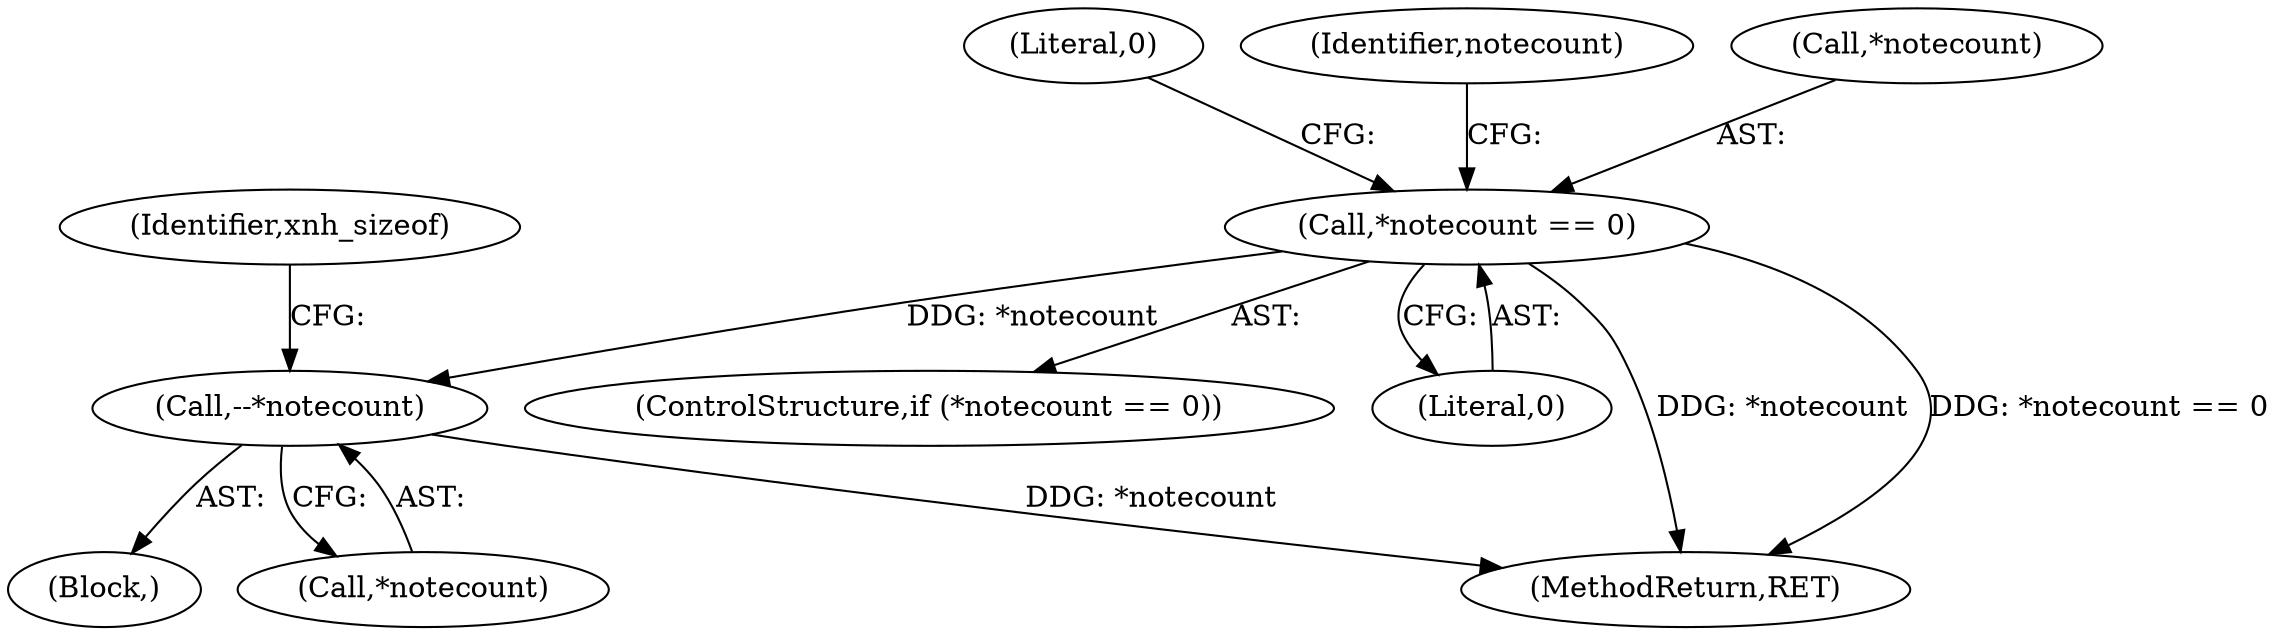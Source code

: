 digraph "0_file_65437cee25199dbd385fb35901bc0011e164276c@pointer" {
"1000122" [label="(Call,*notecount == 0)"];
"1000128" [label="(Call,--*notecount)"];
"1000122" [label="(Call,*notecount == 0)"];
"1000128" [label="(Call,--*notecount)"];
"1000114" [label="(Block,)"];
"1000127" [label="(Literal,0)"];
"1000121" [label="(ControlStructure,if (*notecount == 0))"];
"1000134" [label="(Identifier,xnh_sizeof)"];
"1000125" [label="(Literal,0)"];
"1000130" [label="(Identifier,notecount)"];
"1000123" [label="(Call,*notecount)"];
"1000129" [label="(Call,*notecount)"];
"1000429" [label="(MethodReturn,RET)"];
"1000122" -> "1000121"  [label="AST: "];
"1000122" -> "1000125"  [label="CFG: "];
"1000123" -> "1000122"  [label="AST: "];
"1000125" -> "1000122"  [label="AST: "];
"1000127" -> "1000122"  [label="CFG: "];
"1000130" -> "1000122"  [label="CFG: "];
"1000122" -> "1000429"  [label="DDG: *notecount"];
"1000122" -> "1000429"  [label="DDG: *notecount == 0"];
"1000122" -> "1000128"  [label="DDG: *notecount"];
"1000128" -> "1000114"  [label="AST: "];
"1000128" -> "1000129"  [label="CFG: "];
"1000129" -> "1000128"  [label="AST: "];
"1000134" -> "1000128"  [label="CFG: "];
"1000128" -> "1000429"  [label="DDG: *notecount"];
}
